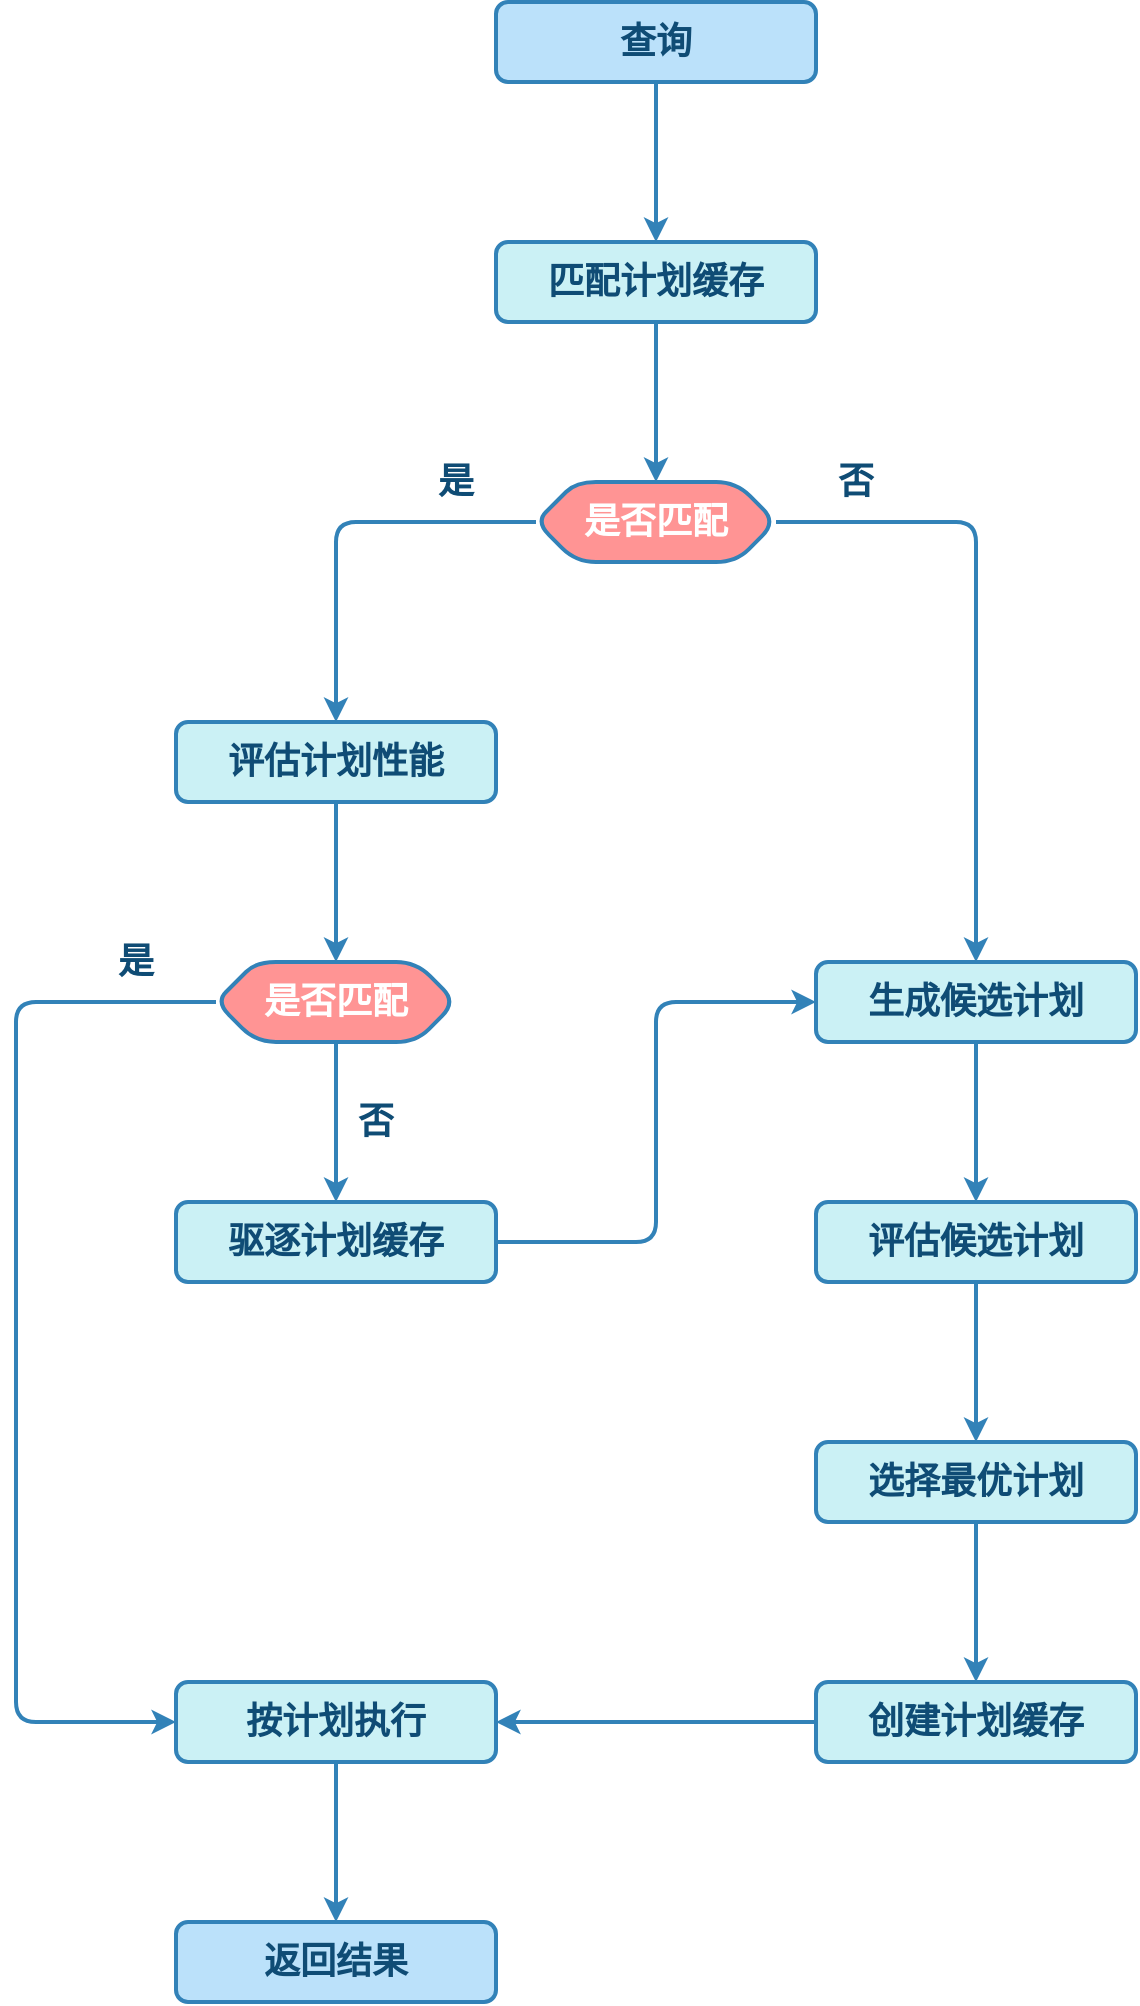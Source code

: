 <mxfile compressed="true" version="28.0.4"><diagram id="T8LRyA6OH0pvgJejiyML" name="索引执行计划"><mxGraphModel dx="1410" dy="833" grid="1" gridSize="10" guides="1" tooltips="1" connect="1" arrows="1" fold="1" page="1" pageScale="1" pageWidth="1169" pageHeight="1654" math="0" shadow="0"><root><mxCell id="0"/><mxCell id="1" parent="0"/><mxCell id="HTw7Mf0NKiv1tRz2owHZ-4" value="" style="edgeStyle=orthogonalEdgeStyle;shape=connector;rounded=0;orthogonalLoop=1;jettySize=auto;html=1;labelBackgroundColor=default;strokeColor=#3282B8;strokeWidth=2;align=center;verticalAlign=middle;fontFamily=Comic Sans MS;fontSize=18;fontColor=#0F4C75;endArrow=classic;endFill=1;" parent="1" source="HTw7Mf0NKiv1tRz2owHZ-1" target="HTw7Mf0NKiv1tRz2owHZ-3" edge="1"><mxGeometry relative="1" as="geometry"/></mxCell><mxCell id="HTw7Mf0NKiv1tRz2owHZ-1" value="匹配计划缓存" style="rounded=1;whiteSpace=wrap;html=1;fontFamily=Comic Sans MS;fontStyle=1;labelBackgroundColor=none;fillColor=#CBF1F5;strokeColor=#3282B8;fontColor=#0F4C75;shadow=0;container=0;fontSize=18;verticalAlign=middle;strokeWidth=2;" parent="1" vertex="1"><mxGeometry x="520" y="360" width="160" height="40" as="geometry"/></mxCell><mxCell id="HTw7Mf0NKiv1tRz2owHZ-8" value="" style="edgeStyle=orthogonalEdgeStyle;shape=connector;rounded=0;orthogonalLoop=1;jettySize=auto;html=1;labelBackgroundColor=default;strokeColor=#3282B8;strokeWidth=2;align=center;verticalAlign=middle;fontFamily=Comic Sans MS;fontSize=18;fontColor=#0F4C75;endArrow=classic;endFill=1;entryX=0.5;entryY=0;entryDx=0;entryDy=0;" parent="1" source="HTw7Mf0NKiv1tRz2owHZ-2" target="HTw7Mf0NKiv1tRz2owHZ-9" edge="1"><mxGeometry relative="1" as="geometry"/></mxCell><mxCell id="HTw7Mf0NKiv1tRz2owHZ-2" value="评估计划性能" style="rounded=1;whiteSpace=wrap;html=1;fontFamily=Comic Sans MS;fontStyle=1;labelBackgroundColor=none;fillColor=#CBF1F5;strokeColor=#3282B8;fontColor=#0F4C75;shadow=0;container=0;fontSize=18;verticalAlign=middle;strokeWidth=2;" parent="1" vertex="1"><mxGeometry x="360" y="600" width="160" height="40" as="geometry"/></mxCell><mxCell id="HTw7Mf0NKiv1tRz2owHZ-5" style="edgeStyle=orthogonalEdgeStyle;shape=connector;rounded=1;orthogonalLoop=1;jettySize=auto;html=1;labelBackgroundColor=default;strokeColor=#3282B8;strokeWidth=2;align=center;verticalAlign=middle;fontFamily=Comic Sans MS;fontSize=18;fontColor=#0F4C75;endArrow=classic;endFill=1;" parent="1" source="HTw7Mf0NKiv1tRz2owHZ-3" target="HTw7Mf0NKiv1tRz2owHZ-2" edge="1"><mxGeometry relative="1" as="geometry"/></mxCell><mxCell id="HTw7Mf0NKiv1tRz2owHZ-12" style="edgeStyle=orthogonalEdgeStyle;shape=connector;rounded=1;orthogonalLoop=1;jettySize=auto;html=1;entryX=0.5;entryY=0;entryDx=0;entryDy=0;labelBackgroundColor=default;strokeColor=#3282B8;strokeWidth=2;align=center;verticalAlign=middle;fontFamily=Comic Sans MS;fontSize=18;fontColor=#0F4C75;endArrow=classic;endFill=1;" parent="1" source="HTw7Mf0NKiv1tRz2owHZ-3" target="HTw7Mf0NKiv1tRz2owHZ-6" edge="1"><mxGeometry relative="1" as="geometry"/></mxCell><mxCell id="HTw7Mf0NKiv1tRz2owHZ-3" value="&lt;div&gt;是否匹配&lt;/div&gt;" style="shape=hexagon;perimeter=hexagonPerimeter2;whiteSpace=wrap;html=1;fixedSize=1;rounded=1;shadow=0;strokeColor=#3282B8;strokeWidth=2;align=center;verticalAlign=middle;fontFamily=Comic Sans MS;fontSize=18;fontColor=#FFFFFF;fillColor=#FF9494;fontStyle=1" parent="1" vertex="1"><mxGeometry x="540" y="480" width="120" height="40" as="geometry"/></mxCell><mxCell id="HTw7Mf0NKiv1tRz2owHZ-16" value="" style="edgeStyle=orthogonalEdgeStyle;shape=connector;rounded=0;orthogonalLoop=1;jettySize=auto;html=1;labelBackgroundColor=default;strokeColor=#3282B8;strokeWidth=2;align=center;verticalAlign=middle;fontFamily=Comic Sans MS;fontSize=18;fontColor=#0F4C75;endArrow=classic;endFill=1;" parent="1" source="HTw7Mf0NKiv1tRz2owHZ-6" target="HTw7Mf0NKiv1tRz2owHZ-13" edge="1"><mxGeometry relative="1" as="geometry"/></mxCell><mxCell id="HTw7Mf0NKiv1tRz2owHZ-6" value="生成候选计划" style="rounded=1;whiteSpace=wrap;html=1;fontFamily=Comic Sans MS;fontStyle=1;labelBackgroundColor=none;fillColor=#CBF1F5;strokeColor=#3282B8;fontColor=#0F4C75;shadow=0;container=0;fontSize=18;verticalAlign=middle;strokeWidth=2;" parent="1" vertex="1"><mxGeometry x="680" y="720" width="160" height="40" as="geometry"/></mxCell><mxCell id="HTw7Mf0NKiv1tRz2owHZ-11" value="" style="edgeStyle=orthogonalEdgeStyle;shape=connector;rounded=1;orthogonalLoop=1;jettySize=auto;html=1;labelBackgroundColor=default;strokeColor=#3282B8;strokeWidth=2;align=center;verticalAlign=middle;fontFamily=Comic Sans MS;fontSize=18;fontColor=#0F4C75;endArrow=classic;endFill=1;entryX=0;entryY=0.5;entryDx=0;entryDy=0;" parent="1" source="HTw7Mf0NKiv1tRz2owHZ-7" target="HTw7Mf0NKiv1tRz2owHZ-6" edge="1"><mxGeometry relative="1" as="geometry"/></mxCell><mxCell id="HTw7Mf0NKiv1tRz2owHZ-7" value="驱逐计划缓存" style="rounded=1;whiteSpace=wrap;html=1;fontFamily=Comic Sans MS;fontStyle=1;labelBackgroundColor=none;fillColor=#CBF1F5;strokeColor=#3282B8;fontColor=#0F4C75;shadow=0;container=0;fontSize=18;verticalAlign=middle;strokeWidth=2;" parent="1" vertex="1"><mxGeometry x="360" y="840" width="160" height="40" as="geometry"/></mxCell><mxCell id="HTw7Mf0NKiv1tRz2owHZ-10" value="" style="edgeStyle=orthogonalEdgeStyle;shape=connector;rounded=0;orthogonalLoop=1;jettySize=auto;html=1;labelBackgroundColor=default;strokeColor=#3282B8;strokeWidth=2;align=center;verticalAlign=middle;fontFamily=Comic Sans MS;fontSize=18;fontColor=#0F4C75;endArrow=classic;endFill=1;" parent="1" source="HTw7Mf0NKiv1tRz2owHZ-9" target="HTw7Mf0NKiv1tRz2owHZ-7" edge="1"><mxGeometry relative="1" as="geometry"/></mxCell><mxCell id="HTw7Mf0NKiv1tRz2owHZ-21" style="edgeStyle=orthogonalEdgeStyle;shape=connector;rounded=1;orthogonalLoop=1;jettySize=auto;html=1;entryX=0;entryY=0.5;entryDx=0;entryDy=0;labelBackgroundColor=default;strokeColor=#3282B8;strokeWidth=2;align=center;verticalAlign=middle;fontFamily=Comic Sans MS;fontSize=18;fontColor=#0F4C75;endArrow=classic;endFill=1;exitX=0;exitY=0.5;exitDx=0;exitDy=0;" parent="1" source="HTw7Mf0NKiv1tRz2owHZ-9" target="HTw7Mf0NKiv1tRz2owHZ-19" edge="1"><mxGeometry relative="1" as="geometry"><Array as="points"><mxPoint x="280" y="740"/><mxPoint x="280" y="1100"/></Array></mxGeometry></mxCell><mxCell id="HTw7Mf0NKiv1tRz2owHZ-9" value="&lt;div&gt;是否匹配&lt;/div&gt;" style="shape=hexagon;perimeter=hexagonPerimeter2;whiteSpace=wrap;html=1;fixedSize=1;rounded=1;shadow=0;strokeColor=#3282B8;strokeWidth=2;align=center;verticalAlign=middle;fontFamily=Comic Sans MS;fontSize=18;fontColor=#FFFFFF;fillColor=#FF9494;fontStyle=1" parent="1" vertex="1"><mxGeometry x="380" y="720" width="120" height="40" as="geometry"/></mxCell><mxCell id="HTw7Mf0NKiv1tRz2owHZ-17" value="" style="edgeStyle=orthogonalEdgeStyle;shape=connector;rounded=0;orthogonalLoop=1;jettySize=auto;html=1;labelBackgroundColor=default;strokeColor=#3282B8;strokeWidth=2;align=center;verticalAlign=middle;fontFamily=Comic Sans MS;fontSize=18;fontColor=#0F4C75;endArrow=classic;endFill=1;" parent="1" source="HTw7Mf0NKiv1tRz2owHZ-13" target="HTw7Mf0NKiv1tRz2owHZ-14" edge="1"><mxGeometry relative="1" as="geometry"/></mxCell><mxCell id="HTw7Mf0NKiv1tRz2owHZ-13" value="评估候选计划" style="rounded=1;whiteSpace=wrap;html=1;fontFamily=Comic Sans MS;fontStyle=1;labelBackgroundColor=none;fillColor=#CBF1F5;strokeColor=#3282B8;fontColor=#0F4C75;shadow=0;container=0;fontSize=18;verticalAlign=middle;strokeWidth=2;" parent="1" vertex="1"><mxGeometry x="680" y="840" width="160" height="40" as="geometry"/></mxCell><mxCell id="HTw7Mf0NKiv1tRz2owHZ-18" value="" style="edgeStyle=orthogonalEdgeStyle;shape=connector;rounded=0;orthogonalLoop=1;jettySize=auto;html=1;labelBackgroundColor=default;strokeColor=#3282B8;strokeWidth=2;align=center;verticalAlign=middle;fontFamily=Comic Sans MS;fontSize=18;fontColor=#0F4C75;endArrow=classic;endFill=1;" parent="1" source="HTw7Mf0NKiv1tRz2owHZ-14" target="HTw7Mf0NKiv1tRz2owHZ-15" edge="1"><mxGeometry relative="1" as="geometry"/></mxCell><mxCell id="HTw7Mf0NKiv1tRz2owHZ-14" value="选择最优计划" style="rounded=1;whiteSpace=wrap;html=1;fontFamily=Comic Sans MS;fontStyle=1;labelBackgroundColor=none;fillColor=#CBF1F5;strokeColor=#3282B8;fontColor=#0F4C75;shadow=0;container=0;fontSize=18;verticalAlign=middle;strokeWidth=2;" parent="1" vertex="1"><mxGeometry x="680" y="960" width="160" height="40" as="geometry"/></mxCell><mxCell id="HTw7Mf0NKiv1tRz2owHZ-20" style="edgeStyle=orthogonalEdgeStyle;shape=connector;rounded=0;orthogonalLoop=1;jettySize=auto;html=1;entryX=1;entryY=0.5;entryDx=0;entryDy=0;labelBackgroundColor=default;strokeColor=#3282B8;strokeWidth=2;align=center;verticalAlign=middle;fontFamily=Comic Sans MS;fontSize=18;fontColor=#0F4C75;endArrow=classic;endFill=1;" parent="1" source="HTw7Mf0NKiv1tRz2owHZ-15" target="HTw7Mf0NKiv1tRz2owHZ-19" edge="1"><mxGeometry relative="1" as="geometry"/></mxCell><mxCell id="HTw7Mf0NKiv1tRz2owHZ-15" value="创建计划缓存" style="rounded=1;whiteSpace=wrap;html=1;fontFamily=Comic Sans MS;fontStyle=1;labelBackgroundColor=none;fillColor=#CBF1F5;strokeColor=#3282B8;fontColor=#0F4C75;shadow=0;container=0;fontSize=18;verticalAlign=middle;strokeWidth=2;" parent="1" vertex="1"><mxGeometry x="680" y="1080" width="160" height="40" as="geometry"/></mxCell><mxCell id="bLcaSKiLG5diKZYi5GMX-2" value="" style="edgeStyle=orthogonalEdgeStyle;shape=connector;rounded=0;orthogonalLoop=1;jettySize=auto;html=1;labelBackgroundColor=default;strokeColor=#3282B8;strokeWidth=2;align=center;verticalAlign=middle;fontFamily=Comic Sans MS;fontSize=18;fontColor=#0F4C75;endArrow=classic;endFill=1;" parent="1" source="HTw7Mf0NKiv1tRz2owHZ-19" target="bLcaSKiLG5diKZYi5GMX-1" edge="1"><mxGeometry relative="1" as="geometry"/></mxCell><mxCell id="HTw7Mf0NKiv1tRz2owHZ-19" value="按计划执行" style="rounded=1;whiteSpace=wrap;html=1;fontFamily=Comic Sans MS;fontStyle=1;labelBackgroundColor=none;fillColor=#CBF1F5;strokeColor=#3282B8;fontColor=#0F4C75;shadow=0;container=0;fontSize=18;verticalAlign=middle;strokeWidth=2;" parent="1" vertex="1"><mxGeometry x="360" y="1080" width="160" height="40" as="geometry"/></mxCell><mxCell id="bLcaSKiLG5diKZYi5GMX-1" value="返回结果" style="rounded=1;whiteSpace=wrap;html=1;fontFamily=Comic Sans MS;fontStyle=1;labelBackgroundColor=none;fillColor=#BBE1FA;strokeColor=#3282B8;fontColor=#0F4C75;shadow=0;container=0;fontSize=18;verticalAlign=middle;strokeWidth=2;" parent="1" vertex="1"><mxGeometry x="360" y="1200" width="160" height="40" as="geometry"/></mxCell><mxCell id="bLcaSKiLG5diKZYi5GMX-4" value="" style="edgeStyle=orthogonalEdgeStyle;shape=connector;rounded=0;orthogonalLoop=1;jettySize=auto;html=1;labelBackgroundColor=default;strokeColor=#3282B8;strokeWidth=2;align=center;verticalAlign=middle;fontFamily=Comic Sans MS;fontSize=18;fontColor=#0F4C75;endArrow=classic;endFill=1;" parent="1" source="bLcaSKiLG5diKZYi5GMX-3" target="HTw7Mf0NKiv1tRz2owHZ-1" edge="1"><mxGeometry relative="1" as="geometry"/></mxCell><mxCell id="bLcaSKiLG5diKZYi5GMX-3" value="查询" style="rounded=1;whiteSpace=wrap;html=1;fontFamily=Comic Sans MS;fontStyle=1;labelBackgroundColor=none;fillColor=#BBE1FA;strokeColor=#3282B8;fontColor=#0F4C75;shadow=0;container=0;fontSize=18;verticalAlign=middle;strokeWidth=2;" parent="1" vertex="1"><mxGeometry x="520" y="240" width="160" height="40" as="geometry"/></mxCell><mxCell id="4zFurIPCzce4Mc4qfjKI-2" value="是" style="rounded=1;whiteSpace=wrap;html=1;fontFamily=Comic Sans MS;fontStyle=1;labelBackgroundColor=none;fillColor=none;strokeColor=none;fontColor=#0F4C75;shadow=0;container=0;fontSize=18;verticalAlign=middle;strokeWidth=2;" vertex="1" parent="1"><mxGeometry x="480" y="460" width="40" height="40" as="geometry"/></mxCell><mxCell id="4zFurIPCzce4Mc4qfjKI-3" value="否" style="rounded=1;whiteSpace=wrap;html=1;fontFamily=Comic Sans MS;fontStyle=1;labelBackgroundColor=none;fillColor=none;strokeColor=none;fontColor=#0F4C75;shadow=0;container=0;fontSize=18;verticalAlign=middle;strokeWidth=2;" vertex="1" parent="1"><mxGeometry x="680" y="460" width="40" height="40" as="geometry"/></mxCell><mxCell id="4zFurIPCzce4Mc4qfjKI-4" value="是" style="rounded=1;whiteSpace=wrap;html=1;fontFamily=Comic Sans MS;fontStyle=1;labelBackgroundColor=none;fillColor=none;strokeColor=none;fontColor=#0F4C75;shadow=0;container=0;fontSize=18;verticalAlign=middle;strokeWidth=2;" vertex="1" parent="1"><mxGeometry x="320" y="700" width="40" height="40" as="geometry"/></mxCell><mxCell id="4zFurIPCzce4Mc4qfjKI-5" value="否" style="rounded=1;whiteSpace=wrap;html=1;fontFamily=Comic Sans MS;fontStyle=1;labelBackgroundColor=none;fillColor=none;strokeColor=none;fontColor=#0F4C75;shadow=0;container=0;fontSize=18;verticalAlign=middle;strokeWidth=2;" vertex="1" parent="1"><mxGeometry x="440" y="780" width="40" height="40" as="geometry"/></mxCell></root></mxGraphModel></diagram></mxfile>